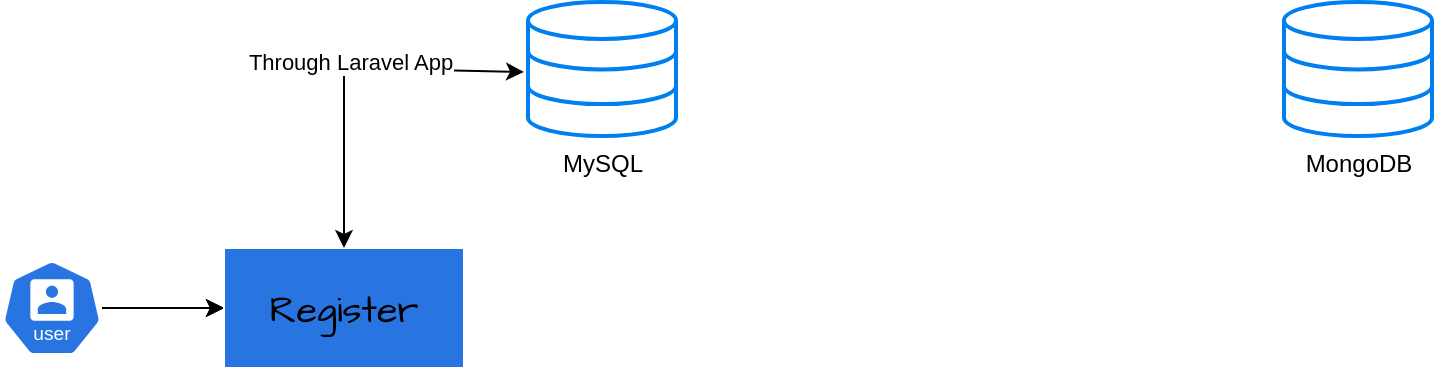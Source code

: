<mxfile version="26.0.6">
  <diagram name="Page-1" id="_W8FNcgs0rQuaxuvfJtf">
    <mxGraphModel dx="1194" dy="731" grid="0" gridSize="10" guides="1" tooltips="1" connect="1" arrows="1" fold="1" page="1" pageScale="1" pageWidth="850" pageHeight="1100" background="none" math="0" shadow="0">
      <root>
        <mxCell id="0" />
        <mxCell id="1" parent="0" />
        <mxCell id="B3-xOHSUtuc2O_1f22L1-3" value="" style="edgeStyle=orthogonalEdgeStyle;rounded=0;hachureGap=4;orthogonalLoop=1;jettySize=auto;html=1;fontFamily=Architects Daughter;fontSource=https%3A%2F%2Ffonts.googleapis.com%2Fcss%3Ffamily%3DArchitects%2BDaughter;" parent="1" source="B3-xOHSUtuc2O_1f22L1-1" target="B3-xOHSUtuc2O_1f22L1-2" edge="1">
          <mxGeometry relative="1" as="geometry" />
        </mxCell>
        <mxCell id="B3-xOHSUtuc2O_1f22L1-5" style="edgeStyle=orthogonalEdgeStyle;rounded=0;orthogonalLoop=1;jettySize=auto;html=1;entryX=0;entryY=0.5;entryDx=0;entryDy=0;" parent="1" source="B3-xOHSUtuc2O_1f22L1-1" target="B3-xOHSUtuc2O_1f22L1-2" edge="1">
          <mxGeometry relative="1" as="geometry" />
        </mxCell>
        <mxCell id="B3-xOHSUtuc2O_1f22L1-1" value="" style="aspect=fixed;html=1;dashed=0;whitespace=wrap;verticalLabelPosition=bottom;verticalAlign=top;fillColor=#2875E2;strokeColor=#ffffff;points=[[0.005,0.63,0],[0.1,0.2,0],[0.9,0.2,0],[0.5,0,0],[0.995,0.63,0],[0.72,0.99,0],[0.5,1,0],[0.28,0.99,0]];shape=mxgraph.kubernetes.icon2;kubernetesLabel=1;prIcon=user;hachureGap=4;fontFamily=Architects Daughter;fontSource=https%3A%2F%2Ffonts.googleapis.com%2Fcss%3Ffamily%3DArchitects%2BDaughter;" parent="1" vertex="1">
          <mxGeometry x="28" y="165" width="50" height="48" as="geometry" />
        </mxCell>
        <mxCell id="B3-xOHSUtuc2O_1f22L1-2" value="&lt;br&gt;&lt;div&gt;&lt;font style=&quot;font-size: 19px;&quot;&gt;Register&lt;/font&gt;&lt;/div&gt;" style="whiteSpace=wrap;html=1;fontFamily=Architects Daughter;verticalAlign=top;fillColor=#2875E2;strokeColor=#ffffff;dashed=0;hachureGap=4;fontSource=https%3A%2F%2Ffonts.googleapis.com%2Fcss%3Ffamily%3DArchitects%2BDaughter;align=center;" parent="1" vertex="1">
          <mxGeometry x="139" y="159" width="120" height="60" as="geometry" />
        </mxCell>
        <mxCell id="B3-xOHSUtuc2O_1f22L1-10" value="" style="endArrow=classic;startArrow=classic;html=1;rounded=0;entryX=-0.027;entryY=0.522;entryDx=0;entryDy=0;exitX=0.5;exitY=0;exitDx=0;exitDy=0;entryPerimeter=0;" parent="1" source="B3-xOHSUtuc2O_1f22L1-2" target="B3-xOHSUtuc2O_1f22L1-12" edge="1">
          <mxGeometry width="50" height="50" relative="1" as="geometry">
            <mxPoint x="411" y="326" as="sourcePoint" />
            <mxPoint x="289" y="67" as="targetPoint" />
            <Array as="points">
              <mxPoint x="199" y="69" />
            </Array>
          </mxGeometry>
        </mxCell>
        <mxCell id="B3-xOHSUtuc2O_1f22L1-11" value="Through Laravel App" style="edgeLabel;html=1;align=center;verticalAlign=middle;resizable=0;points=[];" parent="B3-xOHSUtuc2O_1f22L1-10" vertex="1" connectable="0">
          <mxGeometry x="0.034" y="4" relative="1" as="geometry">
            <mxPoint y="1" as="offset" />
          </mxGeometry>
        </mxCell>
        <mxCell id="B3-xOHSUtuc2O_1f22L1-12" value="MySQL" style="html=1;verticalLabelPosition=bottom;align=center;labelBackgroundColor=#ffffff;verticalAlign=top;strokeWidth=2;strokeColor=#0080F0;shadow=0;dashed=0;shape=mxgraph.ios7.icons.data;" parent="1" vertex="1">
          <mxGeometry x="291" y="36" width="74" height="67" as="geometry" />
        </mxCell>
        <mxCell id="B3-xOHSUtuc2O_1f22L1-16" value="MongoDB" style="html=1;verticalLabelPosition=bottom;align=center;labelBackgroundColor=#ffffff;verticalAlign=top;strokeWidth=2;strokeColor=#0080F0;shadow=0;dashed=0;shape=mxgraph.ios7.icons.data;" parent="1" vertex="1">
          <mxGeometry x="669" y="36" width="74" height="67" as="geometry" />
        </mxCell>
      </root>
    </mxGraphModel>
  </diagram>
</mxfile>
